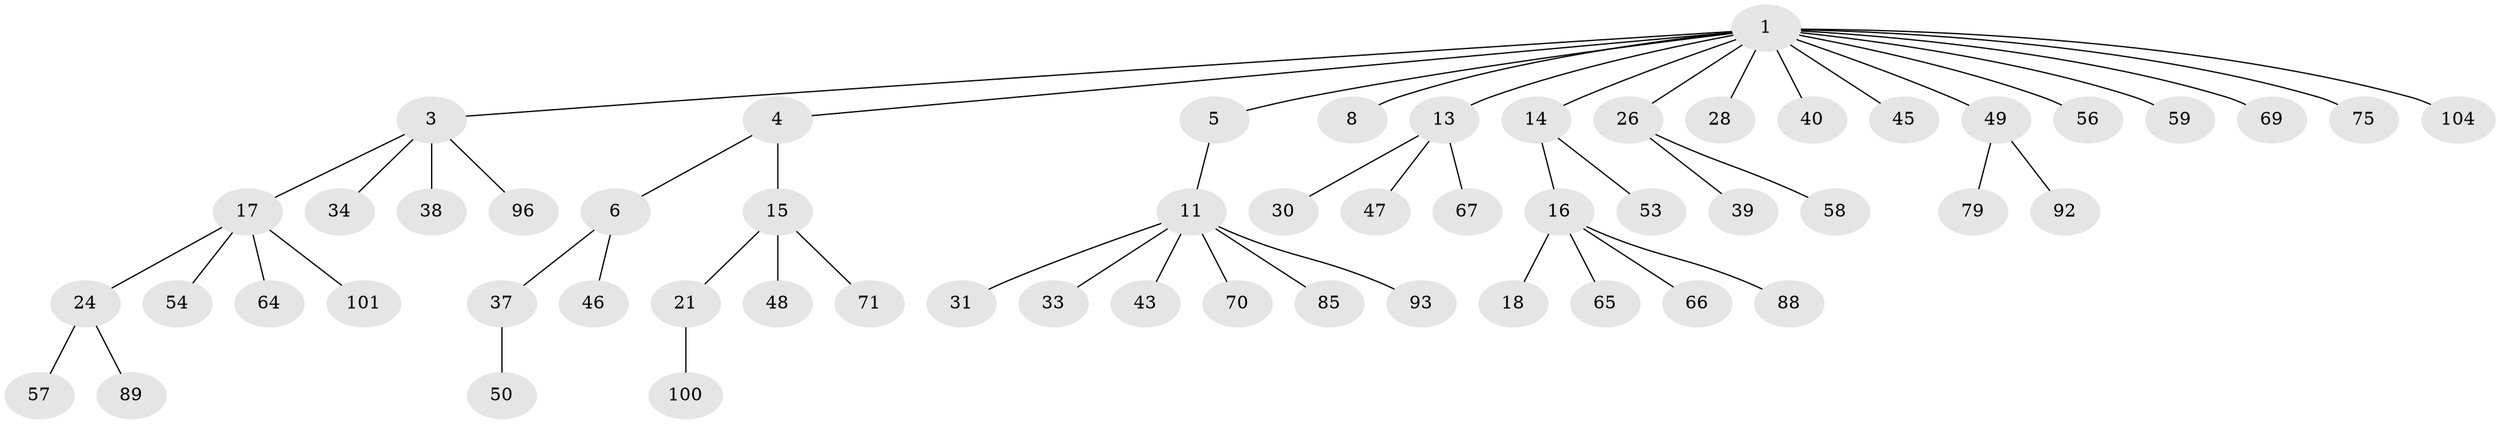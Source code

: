 // original degree distribution, {5: 0.044642857142857144, 8: 0.008928571428571428, 6: 0.008928571428571428, 3: 0.125, 2: 0.20535714285714285, 1: 0.5267857142857143, 4: 0.08035714285714286}
// Generated by graph-tools (version 1.1) at 2025/19/03/04/25 18:19:18]
// undirected, 56 vertices, 55 edges
graph export_dot {
graph [start="1"]
  node [color=gray90,style=filled];
  1 [super="+2+7"];
  3 [super="+12+9+77"];
  4;
  5;
  6 [super="+10"];
  8;
  11 [super="+19"];
  13 [super="+44"];
  14 [super="+80+32"];
  15;
  16;
  17 [super="+20+29"];
  18;
  21;
  24 [super="+27"];
  26 [super="+110"];
  28 [super="+36"];
  30;
  31;
  33 [super="+76+112"];
  34;
  37 [super="+52"];
  38;
  39 [super="+84"];
  40;
  43 [super="+91"];
  45;
  46;
  47 [super="+68+87"];
  48;
  49 [super="+51+60"];
  50 [super="+94"];
  53;
  54;
  56;
  57 [super="+103+63"];
  58;
  59;
  64;
  65;
  66;
  67;
  69 [super="+98"];
  70;
  71 [super="+99"];
  75;
  79 [super="+105"];
  85;
  88;
  89;
  92;
  93;
  96;
  100;
  101;
  104;
  1 -- 4;
  1 -- 13;
  1 -- 49;
  1 -- 3;
  1 -- 5;
  1 -- 69;
  1 -- 104;
  1 -- 45;
  1 -- 56;
  1 -- 59;
  1 -- 26;
  1 -- 8;
  1 -- 40;
  1 -- 75;
  1 -- 28;
  1 -- 14;
  3 -- 38;
  3 -- 96;
  3 -- 17;
  3 -- 34;
  4 -- 6;
  4 -- 15;
  5 -- 11;
  6 -- 46;
  6 -- 37;
  11 -- 33;
  11 -- 43;
  11 -- 93;
  11 -- 85;
  11 -- 70;
  11 -- 31;
  13 -- 30;
  13 -- 67;
  13 -- 47;
  14 -- 16;
  14 -- 53;
  15 -- 21;
  15 -- 48;
  15 -- 71;
  16 -- 18;
  16 -- 65;
  16 -- 66;
  16 -- 88;
  17 -- 101;
  17 -- 24;
  17 -- 64;
  17 -- 54;
  21 -- 100;
  24 -- 89;
  24 -- 57;
  26 -- 39;
  26 -- 58;
  37 -- 50;
  49 -- 92;
  49 -- 79;
}
